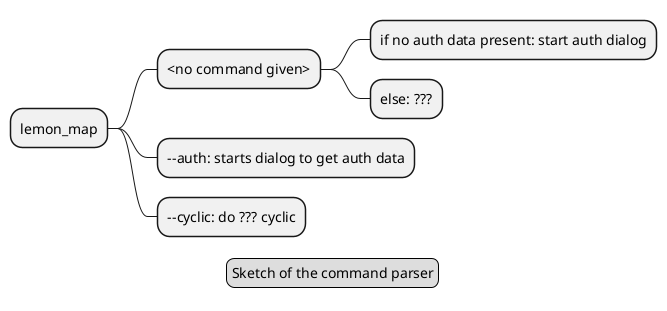 @startmindmap
* lemon_map
** <no command given>
*** if no auth data present: start auth dialog
*** else: ???
** --auth: starts dialog to get auth data
** --cyclic: do ??? cyclic

legend
Sketch of the command parser
end legend

@endmindmap
